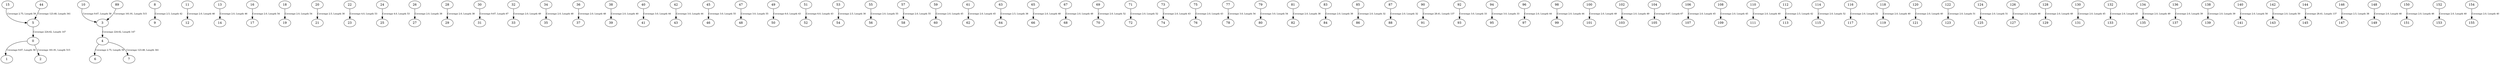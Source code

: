 strict digraph "" {
	0 -> 1	[fontsize=10,
		label="Coverage 9.67, Length 58"];
	0 -> 2	[fontsize=10,
		label="Coverage 161.91, Length 515"];
	3 -> 4	[fontsize=10,
		label="Coverage 224.62, Length 147"];
	4 -> 6	[fontsize=10,
		label="Coverage 2.75, Length 59"];
	4 -> 7	[fontsize=10,
		label="Coverage 123.48, Length 341"];
	5 -> 0	[fontsize=10,
		label="Coverage 224.62, Length 147"];
	8 -> 9	[fontsize=10,
		label="Coverage 2.5, Length 42"];
	10 -> 3	[fontsize=10,
		label="Coverage 9.67, Length 58"];
	11 -> 12	[fontsize=10,
		label="Coverage 2.0, Length 46"];
	13 -> 14	[fontsize=10,
		label="Coverage 2.0, Length 46"];
	15 -> 5	[fontsize=10,
		label="Coverage 2.75, Length 59"];
	16 -> 17	[fontsize=10,
		label="Coverage 2.0, Length 54"];
	18 -> 19	[fontsize=10,
		label="Coverage 2.0, Length 54"];
	20 -> 21	[fontsize=10,
		label="Coverage 2.5, Length 30"];
	22 -> 23	[fontsize=10,
		label="Coverage 4.0, Length 53"];
	24 -> 25	[fontsize=10,
		label="Coverage 4.0, Length 53"];
	26 -> 27	[fontsize=10,
		label="Coverage 2.0, Length 38"];
	28 -> 29	[fontsize=10,
		label="Coverage 2.0, Length 38"];
	30 -> 31	[fontsize=10,
		label="Coverage 9.67, Length 67"];
	32 -> 33	[fontsize=10,
		label="Coverage 2.0, Length 49"];
	34 -> 35	[fontsize=10,
		label="Coverage 2.0, Length 48"];
	36 -> 37	[fontsize=10,
		label="Coverage 2.0, Length 48"];
	38 -> 39	[fontsize=10,
		label="Coverage 2.0, Length 40"];
	40 -> 41	[fontsize=10,
		label="Coverage 3.0, Length 44"];
	42 -> 43	[fontsize=10,
		label="Coverage 3.0, Length 44"];
	44 -> 5	[fontsize=10,
		label="Coverage 123.48, Length 341"];
	45 -> 46	[fontsize=10,
		label="Coverage 3.0, Length 55"];
	47 -> 48	[fontsize=10,
		label="Coverage 3.0, Length 55"];
	49 -> 50	[fontsize=10,
		label="Coverage 6.0, Length 43"];
	51 -> 52	[fontsize=10,
		label="Coverage 6.0, Length 43"];
	53 -> 54	[fontsize=10,
		label="Coverage 2.5, Length 30"];
	55 -> 56	[fontsize=10,
		label="Coverage 2.0, Length 55"];
	57 -> 58	[fontsize=10,
		label="Coverage 2.0, Length 55"];
	59 -> 60	[fontsize=10,
		label="Coverage 2.0, Length 45"];
	61 -> 62	[fontsize=10,
		label="Coverage 2.0, Length 45"];
	63 -> 64	[fontsize=10,
		label="Coverage 2.5, Length 38"];
	65 -> 66	[fontsize=10,
		label="Coverage 2.0, Length 48"];
	67 -> 68	[fontsize=10,
		label="Coverage 2.0, Length 48"];
	69 -> 70	[fontsize=10,
		label="Coverage 2.0, Length 52"];
	71 -> 72	[fontsize=10,
		label="Coverage 2.0, Length 52"];
	73 -> 74	[fontsize=10,
		label="Coverage 2.0, Length 43"];
	75 -> 76	[fontsize=10,
		label="Coverage 2.0, Length 43"];
	77 -> 78	[fontsize=10,
		label="Coverage 3.0, Length 54"];
	79 -> 80	[fontsize=10,
		label="Coverage 3.0, Length 54"];
	81 -> 82	[fontsize=10,
		label="Coverage 2.0, Length 38"];
	83 -> 84	[fontsize=10,
		label="Coverage 2.0, Length 38"];
	85 -> 86	[fontsize=10,
		label="Coverage 2.0, Length 32"];
	87 -> 88	[fontsize=10,
		label="Coverage 2.0, Length 32"];
	89 -> 3	[fontsize=10,
		label="Coverage 161.91, Length 515"];
	90 -> 91	[fontsize=10,
		label="Coverage 28.41, Length 137"];
	92 -> 93	[fontsize=10,
		label="Coverage 3.0, Length 33"];
	94 -> 95	[fontsize=10,
		label="Coverage 3.0, Length 33"];
	96 -> 97	[fontsize=10,
		label="Coverage 2.0, Length 44"];
	98 -> 99	[fontsize=10,
		label="Coverage 2.0, Length 44"];
	100 -> 101	[fontsize=10,
		label="Coverage 2.0, Length 49"];
	102 -> 103	[fontsize=10,
		label="Coverage 2.0, Length 49"];
	104 -> 105	[fontsize=10,
		label="Coverage 9.67, Length 67"];
	106 -> 107	[fontsize=10,
		label="Coverage 2.0, Length 45"];
	108 -> 109	[fontsize=10,
		label="Coverage 2.0, Length 45"];
	110 -> 111	[fontsize=10,
		label="Coverage 2.0, Length 40"];
	112 -> 113	[fontsize=10,
		label="Coverage 2.5, Length 42"];
	114 -> 115	[fontsize=10,
		label="Coverage 2.0, Length 52"];
	116 -> 117	[fontsize=10,
		label="Coverage 2.0, Length 52"];
	118 -> 119	[fontsize=10,
		label="Coverage 2.0, Length 40"];
	120 -> 121	[fontsize=10,
		label="Coverage 2.0, Length 40"];
	122 -> 123	[fontsize=10,
		label="Coverage 2.0, Length 51"];
	124 -> 125	[fontsize=10,
		label="Coverage 2.0, Length 51"];
	126 -> 127	[fontsize=10,
		label="Coverage 2.0, Length 48"];
	128 -> 129	[fontsize=10,
		label="Coverage 2.0, Length 48"];
	130 -> 131	[fontsize=10,
		label="Coverage 2.0, Length 45"];
	132 -> 133	[fontsize=10,
		label="Coverage 2.0, Length 45"];
	134 -> 135	[fontsize=10,
		label="Coverage 2.0, Length 49"];
	136 -> 137	[fontsize=10,
		label="Coverage 2.0, Length 39"];
	138 -> 139	[fontsize=10,
		label="Coverage 2.0, Length 39"];
	140 -> 141	[fontsize=10,
		label="Coverage 2.0, Length 50"];
	142 -> 143	[fontsize=10,
		label="Coverage 2.0, Length 50"];
	144 -> 145	[fontsize=10,
		label="Coverage 28.41, Length 137"];
	146 -> 147	[fontsize=10,
		label="Coverage 2.5, Length 38"];
	148 -> 149	[fontsize=10,
		label="Coverage 2.0, Length 46"];
	150 -> 151	[fontsize=10,
		label="Coverage 2.0, Length 46"];
	152 -> 153	[fontsize=10,
		label="Coverage 2.0, Length 40"];
	154 -> 155	[fontsize=10,
		label="Coverage 2.0, Length 40"];
}
